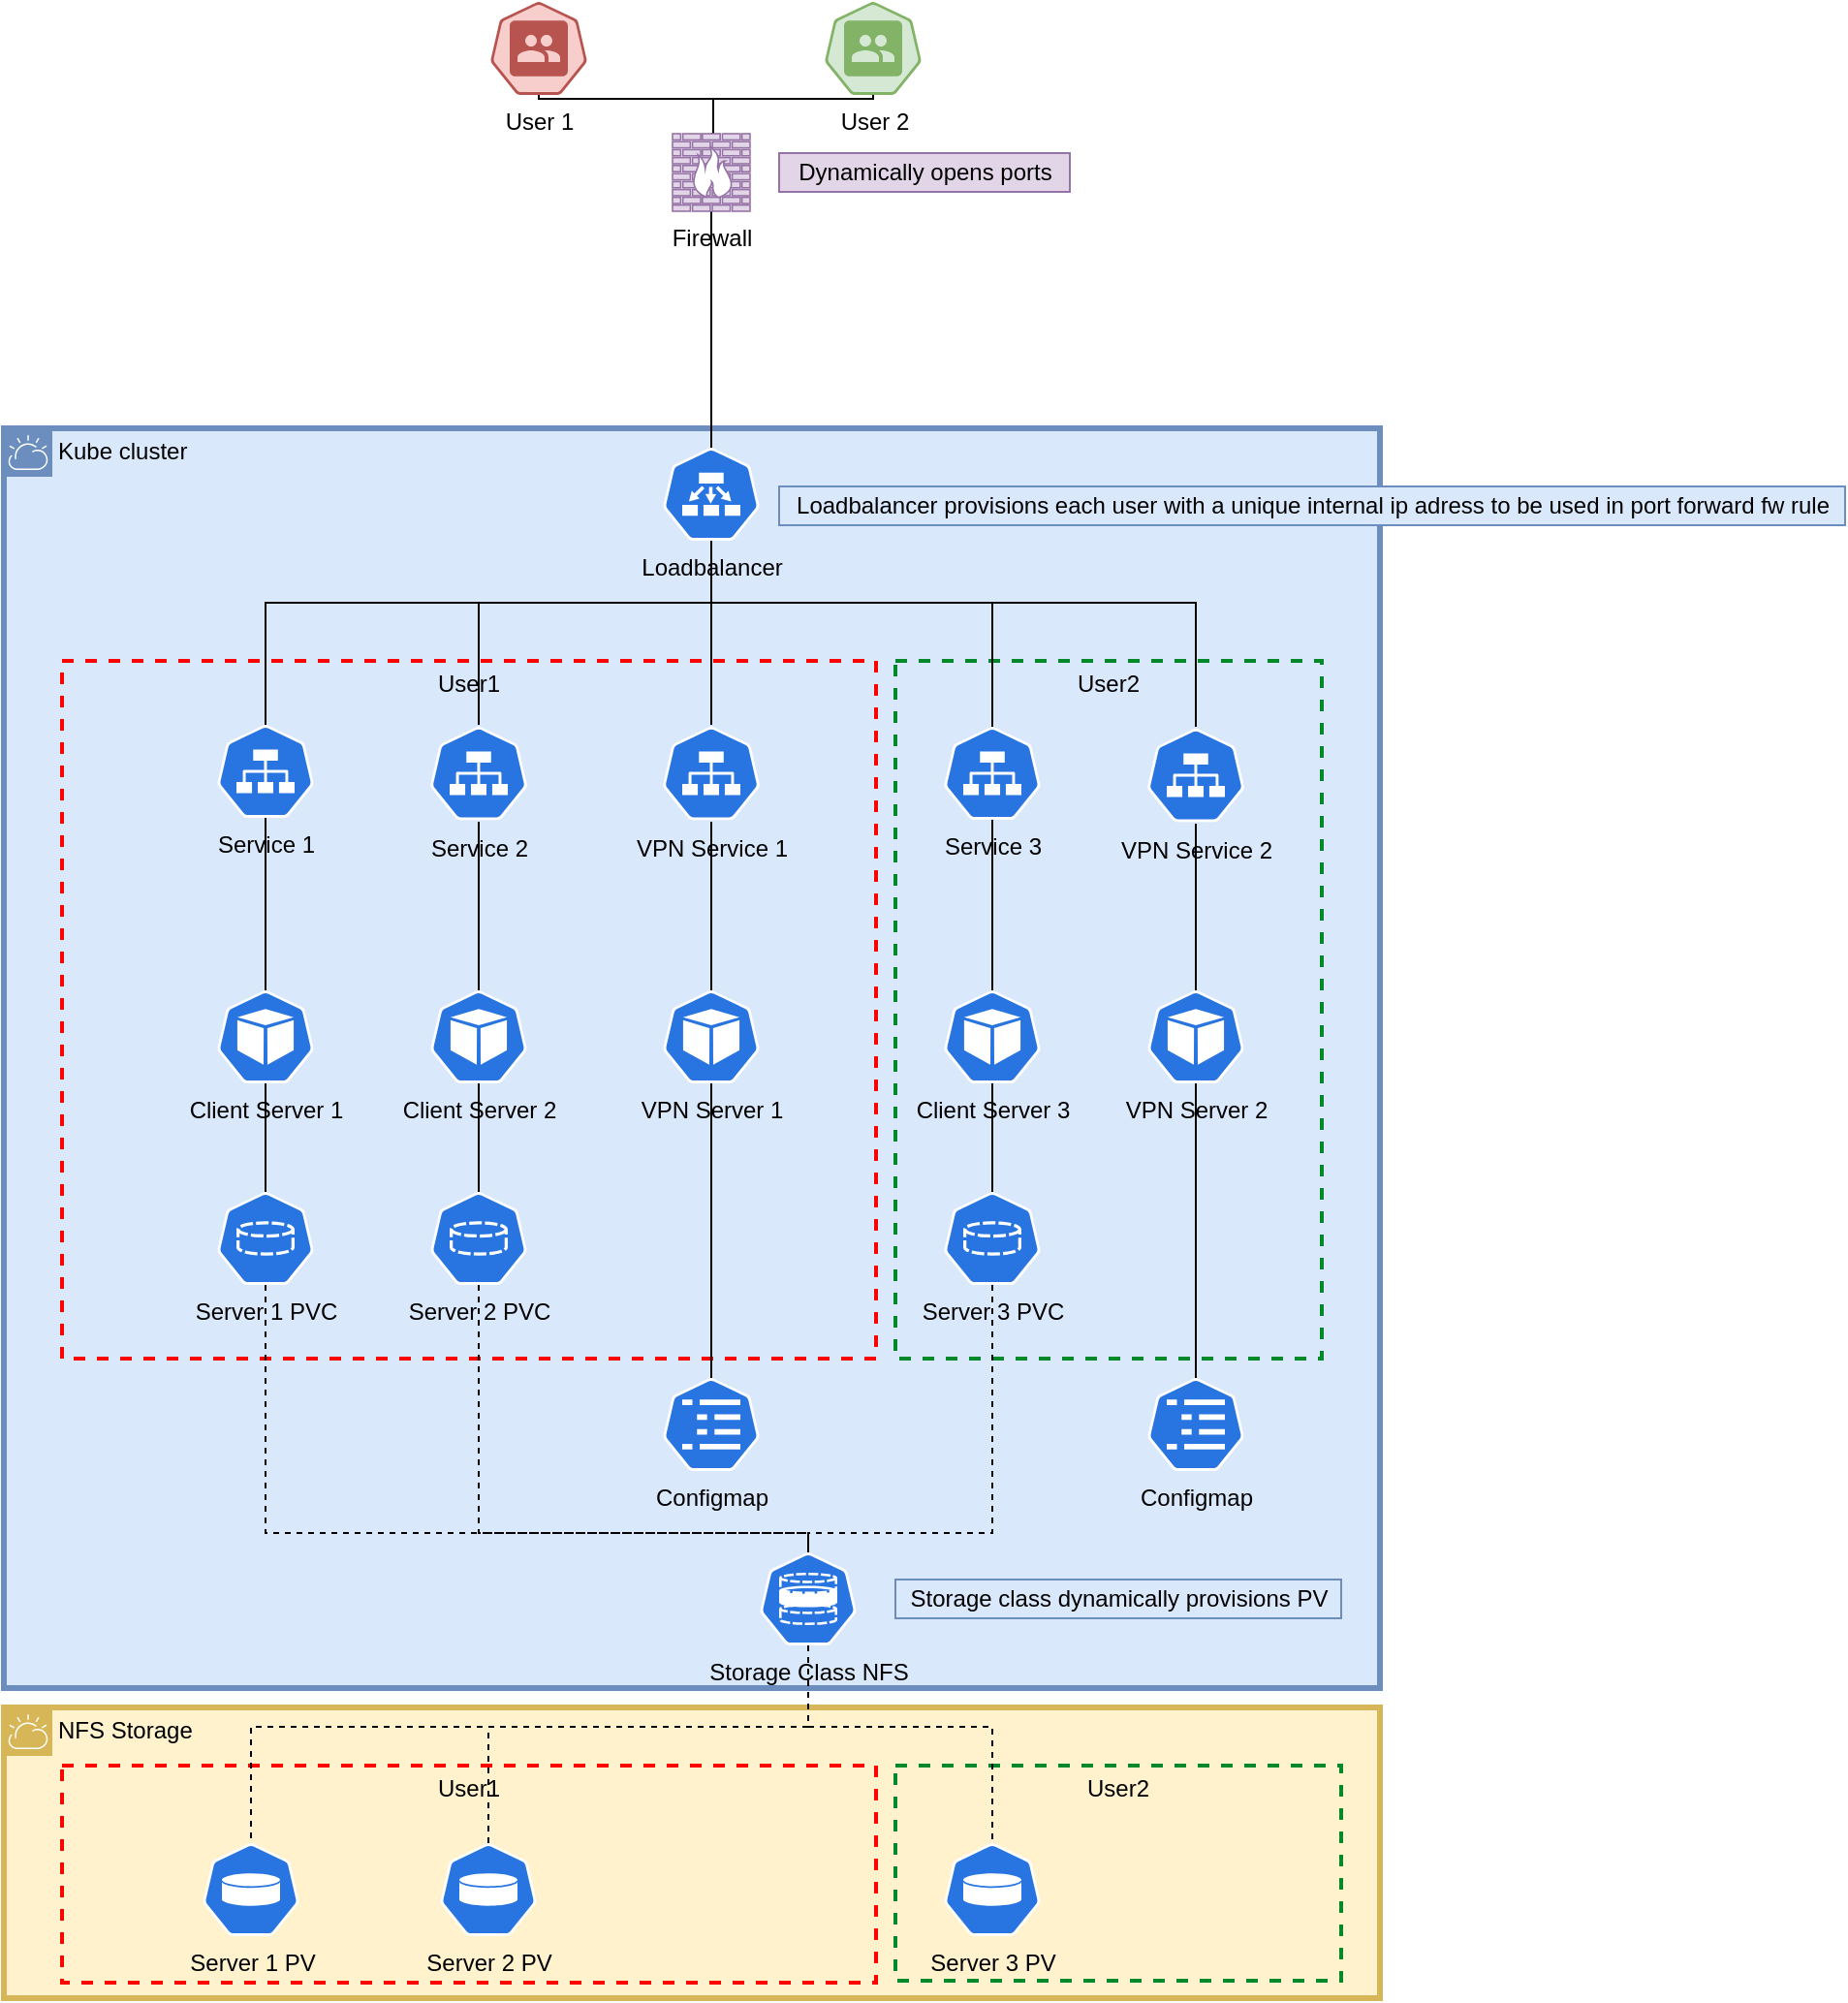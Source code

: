 <mxfile version="16.5.1" type="device"><diagram id="AfG20mstbcmB2gwrtWy_" name="Page-1"><mxGraphModel dx="1038" dy="649" grid="1" gridSize="10" guides="1" tooltips="1" connect="1" arrows="1" fold="1" page="1" pageScale="1" pageWidth="1169" pageHeight="827" math="0" shadow="0"><root><mxCell id="0"/><mxCell id="1" parent="0"/><mxCell id="eJPRfSVnseUbvA8OrLPi-34" value="Kube cluster" style="shape=mxgraph.ibm.box;prType=cloud;fontStyle=0;verticalAlign=top;align=left;spacingLeft=32;spacingTop=4;fillColor=#dae8fc;rounded=0;whiteSpace=wrap;html=1;strokeColor=#6c8ebf;strokeWidth=3;dashed=0;container=0;spacing=-4;collapsible=0;expand=0;recursiveResize=0;" parent="1" vertex="1"><mxGeometry x="90" y="260" width="710" height="650" as="geometry"/></mxCell><mxCell id="eJPRfSVnseUbvA8OrLPi-33" value="NFS Storage" style="shape=mxgraph.ibm.box;prType=cloud;fontStyle=0;verticalAlign=top;align=left;spacingLeft=32;spacingTop=4;fillColor=#fff2cc;rounded=0;whiteSpace=wrap;html=1;strokeColor=#d6b656;strokeWidth=3;dashed=0;container=1;spacing=-4;collapsible=0;expand=0;recursiveResize=0;" parent="1" vertex="1"><mxGeometry x="90" y="920" width="710" height="150" as="geometry"/></mxCell><mxCell id="eJPRfSVnseUbvA8OrLPi-48" value="User1" style="fontStyle=0;verticalAlign=top;align=center;spacingTop=-2;fillColor=none;rounded=0;whiteSpace=wrap;html=1;strokeColor=#FF0000;strokeWidth=2;dashed=1;container=1;collapsible=0;expand=0;recursiveResize=0;" parent="eJPRfSVnseUbvA8OrLPi-33" vertex="1"><mxGeometry x="30" y="30" width="420" height="112" as="geometry"/></mxCell><mxCell id="eJPRfSVnseUbvA8OrLPi-17" value="Server 1 PV" style="sketch=0;html=1;dashed=0;whitespace=wrap;fillColor=#2875E2;strokeColor=#ffffff;points=[[0.005,0.63,0],[0.1,0.2,0],[0.9,0.2,0],[0.5,0,0],[0.995,0.63,0],[0.72,0.99,0],[0.5,1,0],[0.28,0.99,0]];shape=mxgraph.kubernetes.icon;prIcon=vol;labelPosition=center;verticalLabelPosition=bottom;align=center;verticalAlign=top;" parent="eJPRfSVnseUbvA8OrLPi-48" vertex="1"><mxGeometry x="72.5" y="40" width="50" height="48" as="geometry"/></mxCell><mxCell id="eJPRfSVnseUbvA8OrLPi-21" value="Server 2 PV" style="sketch=0;html=1;dashed=0;whitespace=wrap;fillColor=#2875E2;strokeColor=#ffffff;points=[[0.005,0.63,0],[0.1,0.2,0],[0.9,0.2,0],[0.5,0,0],[0.995,0.63,0],[0.72,0.99,0],[0.5,1,0],[0.28,0.99,0]];shape=mxgraph.kubernetes.icon;prIcon=vol;labelPosition=center;verticalLabelPosition=bottom;align=center;verticalAlign=top;" parent="eJPRfSVnseUbvA8OrLPi-48" vertex="1"><mxGeometry x="195" y="40" width="50" height="48" as="geometry"/></mxCell><mxCell id="eJPRfSVnseUbvA8OrLPi-49" value="User2" style="fontStyle=0;verticalAlign=top;align=center;spacingTop=-2;fillColor=none;rounded=0;whiteSpace=wrap;html=1;strokeColor=#00882B;strokeWidth=2;dashed=1;container=1;collapsible=0;expand=0;recursiveResize=0;" parent="eJPRfSVnseUbvA8OrLPi-33" vertex="1"><mxGeometry x="460" y="30" width="230" height="111" as="geometry"/></mxCell><mxCell id="eJPRfSVnseUbvA8OrLPi-22" value="Server 3 PV" style="sketch=0;html=1;dashed=0;whitespace=wrap;fillColor=#2875E2;strokeColor=#ffffff;points=[[0.005,0.63,0],[0.1,0.2,0],[0.9,0.2,0],[0.5,0,0],[0.995,0.63,0],[0.72,0.99,0],[0.5,1,0],[0.28,0.99,0]];shape=mxgraph.kubernetes.icon;prIcon=vol;labelPosition=center;verticalLabelPosition=bottom;align=center;verticalAlign=top;" parent="eJPRfSVnseUbvA8OrLPi-49" vertex="1"><mxGeometry x="25" y="40" width="50" height="48" as="geometry"/></mxCell><mxCell id="eJPRfSVnseUbvA8OrLPi-20" style="edgeStyle=orthogonalEdgeStyle;rounded=0;orthogonalLoop=1;jettySize=auto;html=1;entryX=0.5;entryY=0;entryDx=0;entryDy=0;entryPerimeter=0;dashed=1;endArrow=none;endFill=0;" parent="1" source="eJPRfSVnseUbvA8OrLPi-5" target="eJPRfSVnseUbvA8OrLPi-17" edge="1"><mxGeometry relative="1" as="geometry"><Array as="points"><mxPoint x="505" y="930"/><mxPoint x="218" y="930"/></Array></mxGeometry></mxCell><mxCell id="eJPRfSVnseUbvA8OrLPi-23" style="edgeStyle=orthogonalEdgeStyle;rounded=0;orthogonalLoop=1;jettySize=auto;html=1;entryX=0.5;entryY=0;entryDx=0;entryDy=0;entryPerimeter=0;dashed=1;endArrow=none;endFill=0;" parent="1" source="eJPRfSVnseUbvA8OrLPi-5" target="eJPRfSVnseUbvA8OrLPi-21" edge="1"><mxGeometry relative="1" as="geometry"><Array as="points"><mxPoint x="505" y="930"/><mxPoint x="340" y="930"/></Array></mxGeometry></mxCell><mxCell id="eJPRfSVnseUbvA8OrLPi-63" style="edgeStyle=orthogonalEdgeStyle;rounded=0;orthogonalLoop=1;jettySize=auto;html=1;endArrow=none;endFill=0;" parent="1" source="eJPRfSVnseUbvA8OrLPi-40" target="eJPRfSVnseUbvA8OrLPi-61" edge="1"><mxGeometry relative="1" as="geometry"><Array as="points"><mxPoint x="366" y="90"/><mxPoint x="456" y="90"/></Array></mxGeometry></mxCell><mxCell id="eJPRfSVnseUbvA8OrLPi-40" value="User 1" style="sketch=0;html=1;dashed=0;whitespace=wrap;fillColor=#f8cecc;strokeColor=#b85450;points=[[0.005,0.63,0],[0.1,0.2,0],[0.9,0.2,0],[0.5,0,0],[0.995,0.63,0],[0.72,0.99,0],[0.5,1,0],[0.28,0.99,0]];shape=mxgraph.kubernetes.icon;prIcon=group;labelPosition=center;verticalLabelPosition=bottom;align=center;verticalAlign=top;" parent="1" vertex="1"><mxGeometry x="341" y="40" width="50" height="48" as="geometry"/></mxCell><mxCell id="eJPRfSVnseUbvA8OrLPi-64" style="edgeStyle=orthogonalEdgeStyle;rounded=0;orthogonalLoop=1;jettySize=auto;html=1;entryX=0.5;entryY=0;entryDx=0;entryDy=0;entryPerimeter=0;endArrow=none;endFill=0;" parent="1" source="eJPRfSVnseUbvA8OrLPi-42" target="eJPRfSVnseUbvA8OrLPi-61" edge="1"><mxGeometry relative="1" as="geometry"><Array as="points"><mxPoint x="539" y="90"/><mxPoint x="456" y="90"/></Array></mxGeometry></mxCell><mxCell id="eJPRfSVnseUbvA8OrLPi-42" value="User 2" style="sketch=0;html=1;dashed=0;whitespace=wrap;fillColor=#d5e8d4;strokeColor=#82b366;points=[[0.005,0.63,0],[0.1,0.2,0],[0.9,0.2,0],[0.5,0,0],[0.995,0.63,0],[0.72,0.99,0],[0.5,1,0],[0.28,0.99,0]];shape=mxgraph.kubernetes.icon;prIcon=group;labelPosition=center;verticalLabelPosition=bottom;align=center;verticalAlign=top;" parent="1" vertex="1"><mxGeometry x="513.5" y="40" width="50" height="48" as="geometry"/></mxCell><mxCell id="eJPRfSVnseUbvA8OrLPi-62" style="edgeStyle=orthogonalEdgeStyle;rounded=0;orthogonalLoop=1;jettySize=auto;html=1;entryX=0.5;entryY=0;entryDx=0;entryDy=0;entryPerimeter=0;endArrow=none;endFill=0;" parent="1" source="eJPRfSVnseUbvA8OrLPi-61" target="n23Sw9n02stkql6M915N-26" edge="1"><mxGeometry relative="1" as="geometry"><mxPoint x="456" y="170" as="targetPoint"/></mxGeometry></mxCell><mxCell id="eJPRfSVnseUbvA8OrLPi-61" value="Firewall" style="verticalAlign=top;verticalLabelPosition=bottom;labelPosition=center;align=center;html=1;outlineConnect=0;fillColor=#e1d5e7;strokeColor=#9673a6;gradientDirection=north;strokeWidth=2;shape=mxgraph.networks.firewall;" parent="1" vertex="1"><mxGeometry x="435" y="108" width="40" height="40" as="geometry"/></mxCell><mxCell id="eJPRfSVnseUbvA8OrLPi-65" value="Dynamically opens ports" style="text;html=1;align=center;verticalAlign=middle;resizable=0;points=[];autosize=1;strokeColor=#9673a6;fillColor=#e1d5e7;" parent="1" vertex="1"><mxGeometry x="490" y="118" width="150" height="20" as="geometry"/></mxCell><mxCell id="n23Sw9n02stkql6M915N-10" style="edgeStyle=orthogonalEdgeStyle;rounded=0;orthogonalLoop=1;jettySize=auto;html=1;entryX=0.5;entryY=0;entryDx=0;entryDy=0;entryPerimeter=0;dashed=1;endArrow=none;endFill=0;" parent="1" source="eJPRfSVnseUbvA8OrLPi-5" target="eJPRfSVnseUbvA8OrLPi-22" edge="1"><mxGeometry relative="1" as="geometry"><Array as="points"><mxPoint x="505" y="930"/><mxPoint x="600" y="930"/></Array></mxGeometry></mxCell><mxCell id="eJPRfSVnseUbvA8OrLPi-47" value="User2" style="fontStyle=0;verticalAlign=top;align=center;spacingTop=-2;fillColor=none;rounded=0;whiteSpace=wrap;html=1;strokeColor=#00882B;strokeWidth=2;dashed=1;container=0;collapsible=0;expand=0;recursiveResize=0;" parent="1" vertex="1"><mxGeometry x="550" y="380" width="220" height="360" as="geometry"/></mxCell><mxCell id="eJPRfSVnseUbvA8OrLPi-5" value="Storage Class NFS" style="sketch=0;html=1;dashed=0;whitespace=wrap;fillColor=#2875E2;strokeColor=#ffffff;points=[[0.005,0.63,0],[0.1,0.2,0],[0.9,0.2,0],[0.5,0,0],[0.995,0.63,0],[0.72,0.99,0],[0.5,1,0],[0.28,0.99,0]];shape=mxgraph.kubernetes.icon;prIcon=sc;labelPosition=center;verticalLabelPosition=bottom;align=center;verticalAlign=top;" parent="1" vertex="1"><mxGeometry x="480" y="840" width="50" height="48" as="geometry"/></mxCell><mxCell id="n23Sw9n02stkql6M915N-14" value="Configmap" style="sketch=0;html=1;dashed=0;whitespace=wrap;fillColor=#2875E2;strokeColor=#ffffff;points=[[0.005,0.63,0],[0.1,0.2,0],[0.9,0.2,0],[0.5,0,0],[0.995,0.63,0],[0.72,0.99,0],[0.5,1,0],[0.28,0.99,0]];shape=mxgraph.kubernetes.icon;prIcon=cm;labelPosition=center;verticalLabelPosition=bottom;align=center;verticalAlign=top;" parent="1" vertex="1"><mxGeometry x="430" y="750" width="50" height="48" as="geometry"/></mxCell><mxCell id="eJPRfSVnseUbvA8OrLPi-46" value="User1" style="fontStyle=0;verticalAlign=top;align=center;spacingTop=-2;fillColor=none;rounded=0;whiteSpace=wrap;html=1;strokeColor=#FF0000;strokeWidth=2;dashed=1;container=0;collapsible=0;expand=0;recursiveResize=0;" parent="1" vertex="1"><mxGeometry x="120" y="380" width="420" height="360" as="geometry"/></mxCell><mxCell id="n23Sw9n02stkql6M915N-15" style="edgeStyle=orthogonalEdgeStyle;rounded=0;orthogonalLoop=1;jettySize=auto;html=1;entryX=0.5;entryY=0;entryDx=0;entryDy=0;entryPerimeter=0;endArrow=none;endFill=0;" parent="1" source="n23Sw9n02stkql6M915N-1" target="n23Sw9n02stkql6M915N-14" edge="1"><mxGeometry relative="1" as="geometry"><mxPoint x="455" y="649" as="targetPoint"/></mxGeometry></mxCell><mxCell id="n23Sw9n02stkql6M915N-18" style="edgeStyle=orthogonalEdgeStyle;rounded=0;orthogonalLoop=1;jettySize=auto;html=1;entryX=0.5;entryY=0;entryDx=0;entryDy=0;entryPerimeter=0;endArrow=none;endFill=0;dashed=1;" parent="1" source="eJPRfSVnseUbvA8OrLPi-9" target="eJPRfSVnseUbvA8OrLPi-5" edge="1"><mxGeometry relative="1" as="geometry"><Array as="points"><mxPoint x="335" y="830"/><mxPoint x="505" y="830"/></Array></mxGeometry></mxCell><mxCell id="n23Sw9n02stkql6M915N-19" style="edgeStyle=orthogonalEdgeStyle;rounded=0;orthogonalLoop=1;jettySize=auto;html=1;entryX=0.5;entryY=0;entryDx=0;entryDy=0;entryPerimeter=0;dashed=1;endArrow=none;endFill=0;" parent="1" source="eJPRfSVnseUbvA8OrLPi-8" target="eJPRfSVnseUbvA8OrLPi-5" edge="1"><mxGeometry relative="1" as="geometry"><Array as="points"><mxPoint x="225" y="830"/><mxPoint x="505" y="830"/></Array></mxGeometry></mxCell><mxCell id="n23Sw9n02stkql6M915N-20" style="edgeStyle=orthogonalEdgeStyle;rounded=0;orthogonalLoop=1;jettySize=auto;html=1;entryX=0.5;entryY=0;entryDx=0;entryDy=0;entryPerimeter=0;dashed=1;endArrow=none;endFill=0;" parent="1" source="eJPRfSVnseUbvA8OrLPi-10" target="eJPRfSVnseUbvA8OrLPi-5" edge="1"><mxGeometry relative="1" as="geometry"><Array as="points"><mxPoint x="600" y="830"/><mxPoint x="505" y="830"/></Array></mxGeometry></mxCell><mxCell id="n23Sw9n02stkql6M915N-21" value="Configmap" style="sketch=0;html=1;dashed=0;whitespace=wrap;fillColor=#2875E2;strokeColor=#ffffff;points=[[0.005,0.63,0],[0.1,0.2,0],[0.9,0.2,0],[0.5,0,0],[0.995,0.63,0],[0.72,0.99,0],[0.5,1,0],[0.28,0.99,0]];shape=mxgraph.kubernetes.icon;prIcon=cm;labelPosition=center;verticalLabelPosition=bottom;align=center;verticalAlign=top;" parent="1" vertex="1"><mxGeometry x="680" y="750" width="50" height="48" as="geometry"/></mxCell><mxCell id="eJPRfSVnseUbvA8OrLPi-39" value="Storage class dynamically provisions PV" style="text;html=1;align=center;verticalAlign=middle;resizable=0;points=[];autosize=1;strokeColor=#6c8ebf;fillColor=#dae8fc;" parent="1" vertex="1"><mxGeometry x="550" y="854" width="230" height="20" as="geometry"/></mxCell><mxCell id="n23Sw9n02stkql6M915N-22" style="edgeStyle=orthogonalEdgeStyle;rounded=0;orthogonalLoop=1;jettySize=auto;html=1;entryX=0.5;entryY=0;entryDx=0;entryDy=0;entryPerimeter=0;endArrow=none;endFill=0;" parent="1" source="n23Sw9n02stkql6M915N-2" target="n23Sw9n02stkql6M915N-21" edge="1"><mxGeometry relative="1" as="geometry"/></mxCell><mxCell id="eJPRfSVnseUbvA8OrLPi-25" value="Service 1" style="sketch=0;html=1;dashed=0;whitespace=wrap;fillColor=#2875E2;strokeColor=#ffffff;points=[[0.005,0.63,0],[0.1,0.2,0],[0.9,0.2,0],[0.5,0,0],[0.995,0.63,0],[0.72,0.99,0],[0.5,1,0],[0.28,0.99,0]];shape=mxgraph.kubernetes.icon;prIcon=svc;labelPosition=center;verticalLabelPosition=bottom;align=center;verticalAlign=top;" parent="1" vertex="1"><mxGeometry x="200" y="413" width="50" height="48" as="geometry"/></mxCell><mxCell id="eJPRfSVnseUbvA8OrLPi-26" value="Service 2" style="sketch=0;html=1;dashed=0;whitespace=wrap;fillColor=#2875E2;strokeColor=#ffffff;points=[[0.005,0.63,0],[0.1,0.2,0],[0.9,0.2,0],[0.5,0,0],[0.995,0.63,0],[0.72,0.99,0],[0.5,1,0],[0.28,0.99,0]];shape=mxgraph.kubernetes.icon;prIcon=svc;labelPosition=center;verticalLabelPosition=bottom;align=center;verticalAlign=top;" parent="1" vertex="1"><mxGeometry x="310" y="413" width="50" height="50" as="geometry"/></mxCell><mxCell id="n23Sw9n02stkql6M915N-17" style="edgeStyle=orthogonalEdgeStyle;rounded=0;orthogonalLoop=1;jettySize=auto;html=1;entryX=0.5;entryY=1;entryDx=0;entryDy=0;entryPerimeter=0;endArrow=none;endFill=0;" parent="1" source="n23Sw9n02stkql6M915N-1" target="n23Sw9n02stkql6M915N-16" edge="1"><mxGeometry relative="1" as="geometry"/></mxCell><mxCell id="n23Sw9n02stkql6M915N-1" value="VPN Server 1" style="sketch=0;html=1;dashed=0;whitespace=wrap;fillColor=#2875E2;strokeColor=#ffffff;points=[[0.005,0.63,0],[0.1,0.2,0],[0.9,0.2,0],[0.5,0,0],[0.995,0.63,0],[0.72,0.99,0],[0.5,1,0],[0.28,0.99,0]];shape=mxgraph.kubernetes.icon;prIcon=pod;verticalAlign=top;labelPosition=center;verticalLabelPosition=bottom;align=center;" parent="1" vertex="1"><mxGeometry x="430" y="550" width="50" height="48" as="geometry"/></mxCell><mxCell id="n23Sw9n02stkql6M915N-11" style="edgeStyle=orthogonalEdgeStyle;rounded=0;orthogonalLoop=1;jettySize=auto;html=1;entryX=0.5;entryY=1;entryDx=0;entryDy=0;entryPerimeter=0;endArrow=none;endFill=0;" parent="1" source="eJPRfSVnseUbvA8OrLPi-4" target="eJPRfSVnseUbvA8OrLPi-25" edge="1"><mxGeometry relative="1" as="geometry"/></mxCell><mxCell id="eJPRfSVnseUbvA8OrLPi-4" value="Client Server 1" style="sketch=0;html=1;dashed=0;whitespace=wrap;fillColor=#2875E2;strokeColor=#ffffff;points=[[0.005,0.63,0],[0.1,0.2,0],[0.9,0.2,0],[0.5,0,0],[0.995,0.63,0],[0.72,0.99,0],[0.5,1,0],[0.28,0.99,0]];shape=mxgraph.kubernetes.icon;prIcon=pod;verticalAlign=top;labelPosition=center;verticalLabelPosition=bottom;align=center;" parent="1" vertex="1"><mxGeometry x="200" y="550" width="50" height="48" as="geometry"/></mxCell><mxCell id="eJPRfSVnseUbvA8OrLPi-8" value="Server 1 PVC" style="sketch=0;html=1;dashed=0;whitespace=wrap;fillColor=#2875E2;strokeColor=#ffffff;points=[[0.005,0.63,0],[0.1,0.2,0],[0.9,0.2,0],[0.5,0,0],[0.995,0.63,0],[0.72,0.99,0],[0.5,1,0],[0.28,0.99,0]];shape=mxgraph.kubernetes.icon;prIcon=pvc;labelPosition=center;verticalLabelPosition=bottom;align=center;verticalAlign=top;" parent="1" vertex="1"><mxGeometry x="200" y="654" width="50" height="48" as="geometry"/></mxCell><mxCell id="eJPRfSVnseUbvA8OrLPi-11" style="edgeStyle=orthogonalEdgeStyle;rounded=0;orthogonalLoop=1;jettySize=auto;html=1;entryX=0.5;entryY=0;entryDx=0;entryDy=0;entryPerimeter=0;endArrow=none;endFill=0;" parent="1" source="eJPRfSVnseUbvA8OrLPi-4" target="eJPRfSVnseUbvA8OrLPi-8" edge="1"><mxGeometry relative="1" as="geometry"/></mxCell><mxCell id="eJPRfSVnseUbvA8OrLPi-9" value="Server 2 PVC" style="sketch=0;html=1;dashed=0;whitespace=wrap;fillColor=#2875E2;strokeColor=#ffffff;points=[[0.005,0.63,0],[0.1,0.2,0],[0.9,0.2,0],[0.5,0,0],[0.995,0.63,0],[0.72,0.99,0],[0.5,1,0],[0.28,0.99,0]];shape=mxgraph.kubernetes.icon;prIcon=pvc;labelPosition=center;verticalLabelPosition=bottom;align=center;verticalAlign=top;" parent="1" vertex="1"><mxGeometry x="310" y="654" width="50" height="48" as="geometry"/></mxCell><mxCell id="n23Sw9n02stkql6M915N-13" style="edgeStyle=orthogonalEdgeStyle;rounded=0;orthogonalLoop=1;jettySize=auto;html=1;entryX=0.5;entryY=1;entryDx=0;entryDy=0;entryPerimeter=0;endArrow=none;endFill=0;" parent="1" source="eJPRfSVnseUbvA8OrLPi-6" target="eJPRfSVnseUbvA8OrLPi-26" edge="1"><mxGeometry relative="1" as="geometry"/></mxCell><mxCell id="eJPRfSVnseUbvA8OrLPi-6" value="Client Server 2" style="sketch=0;html=1;dashed=0;whitespace=wrap;fillColor=#2875E2;strokeColor=#ffffff;points=[[0.005,0.63,0],[0.1,0.2,0],[0.9,0.2,0],[0.5,0,0],[0.995,0.63,0],[0.72,0.99,0],[0.5,1,0],[0.28,0.99,0]];shape=mxgraph.kubernetes.icon;prIcon=pod;verticalAlign=top;labelPosition=center;verticalLabelPosition=bottom;align=center;" parent="1" vertex="1"><mxGeometry x="310" y="550" width="50" height="48" as="geometry"/></mxCell><mxCell id="eJPRfSVnseUbvA8OrLPi-12" style="edgeStyle=orthogonalEdgeStyle;rounded=0;orthogonalLoop=1;jettySize=auto;html=1;entryX=0.5;entryY=0;entryDx=0;entryDy=0;entryPerimeter=0;endArrow=none;endFill=0;" parent="1" source="eJPRfSVnseUbvA8OrLPi-6" target="eJPRfSVnseUbvA8OrLPi-9" edge="1"><mxGeometry relative="1" as="geometry"/></mxCell><mxCell id="n23Sw9n02stkql6M915N-16" value="VPN Service 1" style="sketch=0;html=1;dashed=0;whitespace=wrap;fillColor=#2875E2;strokeColor=#ffffff;points=[[0.005,0.63,0],[0.1,0.2,0],[0.9,0.2,0],[0.5,0,0],[0.995,0.63,0],[0.72,0.99,0],[0.5,1,0],[0.28,0.99,0]];shape=mxgraph.kubernetes.icon;prIcon=svc;labelPosition=center;verticalLabelPosition=bottom;align=center;verticalAlign=top;" parent="1" vertex="1"><mxGeometry x="430" y="413" width="50" height="50" as="geometry"/></mxCell><mxCell id="eJPRfSVnseUbvA8OrLPi-27" value="Service 3" style="sketch=0;html=1;dashed=0;whitespace=wrap;fillColor=#2875E2;strokeColor=#ffffff;points=[[0.005,0.63,0],[0.1,0.2,0],[0.9,0.2,0],[0.5,0,0],[0.995,0.63,0],[0.72,0.99,0],[0.5,1,0],[0.28,0.99,0]];shape=mxgraph.kubernetes.icon;prIcon=svc;labelPosition=center;verticalLabelPosition=bottom;align=center;verticalAlign=top;" parent="1" vertex="1"><mxGeometry x="575" y="414" width="50" height="48" as="geometry"/></mxCell><mxCell id="n23Sw9n02stkql6M915N-25" style="edgeStyle=orthogonalEdgeStyle;rounded=0;orthogonalLoop=1;jettySize=auto;html=1;entryX=0.5;entryY=1;entryDx=0;entryDy=0;entryPerimeter=0;endArrow=none;endFill=0;" parent="1" source="n23Sw9n02stkql6M915N-2" target="n23Sw9n02stkql6M915N-23" edge="1"><mxGeometry relative="1" as="geometry"/></mxCell><mxCell id="n23Sw9n02stkql6M915N-2" value="VPN Server 2" style="sketch=0;html=1;dashed=0;whitespace=wrap;fillColor=#2875E2;strokeColor=#ffffff;points=[[0.005,0.63,0],[0.1,0.2,0],[0.9,0.2,0],[0.5,0,0],[0.995,0.63,0],[0.72,0.99,0],[0.5,1,0],[0.28,0.99,0]];shape=mxgraph.kubernetes.icon;prIcon=pod;verticalAlign=top;labelPosition=center;verticalLabelPosition=bottom;align=center;" parent="1" vertex="1"><mxGeometry x="680" y="550" width="50" height="48" as="geometry"/></mxCell><mxCell id="n23Sw9n02stkql6M915N-24" style="edgeStyle=orthogonalEdgeStyle;rounded=0;orthogonalLoop=1;jettySize=auto;html=1;entryX=0.5;entryY=1;entryDx=0;entryDy=0;entryPerimeter=0;endArrow=none;endFill=0;" parent="1" source="eJPRfSVnseUbvA8OrLPi-7" target="eJPRfSVnseUbvA8OrLPi-27" edge="1"><mxGeometry relative="1" as="geometry"/></mxCell><mxCell id="eJPRfSVnseUbvA8OrLPi-7" value="Client Server 3" style="sketch=0;html=1;dashed=0;whitespace=wrap;fillColor=#2875E2;strokeColor=#ffffff;points=[[0.005,0.63,0],[0.1,0.2,0],[0.9,0.2,0],[0.5,0,0],[0.995,0.63,0],[0.72,0.99,0],[0.5,1,0],[0.28,0.99,0]];shape=mxgraph.kubernetes.icon;prIcon=pod;verticalAlign=top;labelPosition=center;verticalLabelPosition=bottom;align=center;" parent="1" vertex="1"><mxGeometry x="575" y="550" width="50" height="48" as="geometry"/></mxCell><mxCell id="eJPRfSVnseUbvA8OrLPi-10" value="Server 3 PVC" style="sketch=0;html=1;dashed=0;whitespace=wrap;fillColor=#2875E2;strokeColor=#ffffff;points=[[0.005,0.63,0],[0.1,0.2,0],[0.9,0.2,0],[0.5,0,0],[0.995,0.63,0],[0.72,0.99,0],[0.5,1,0],[0.28,0.99,0]];shape=mxgraph.kubernetes.icon;prIcon=pvc;labelPosition=center;verticalLabelPosition=bottom;align=center;verticalAlign=top;" parent="1" vertex="1"><mxGeometry x="575" y="654" width="50" height="48" as="geometry"/></mxCell><mxCell id="eJPRfSVnseUbvA8OrLPi-13" style="edgeStyle=orthogonalEdgeStyle;rounded=0;orthogonalLoop=1;jettySize=auto;html=1;entryX=0.5;entryY=0;entryDx=0;entryDy=0;entryPerimeter=0;endArrow=none;endFill=0;" parent="1" source="eJPRfSVnseUbvA8OrLPi-7" target="eJPRfSVnseUbvA8OrLPi-10" edge="1"><mxGeometry relative="1" as="geometry"/></mxCell><mxCell id="n23Sw9n02stkql6M915N-23" value="VPN Service 2" style="sketch=0;html=1;dashed=0;whitespace=wrap;fillColor=#2875E2;strokeColor=#ffffff;points=[[0.005,0.63,0],[0.1,0.2,0],[0.9,0.2,0],[0.5,0,0],[0.995,0.63,0],[0.72,0.99,0],[0.5,1,0],[0.28,0.99,0]];shape=mxgraph.kubernetes.icon;prIcon=svc;labelPosition=center;verticalLabelPosition=bottom;align=center;verticalAlign=top;" parent="1" vertex="1"><mxGeometry x="680" y="414" width="50" height="50" as="geometry"/></mxCell><mxCell id="n23Sw9n02stkql6M915N-27" style="edgeStyle=orthogonalEdgeStyle;rounded=0;orthogonalLoop=1;jettySize=auto;html=1;entryX=0.5;entryY=0;entryDx=0;entryDy=0;entryPerimeter=0;endArrow=none;endFill=0;" parent="1" source="n23Sw9n02stkql6M915N-26" target="eJPRfSVnseUbvA8OrLPi-26" edge="1"><mxGeometry relative="1" as="geometry"><Array as="points"><mxPoint x="455" y="350"/><mxPoint x="335" y="350"/></Array></mxGeometry></mxCell><mxCell id="n23Sw9n02stkql6M915N-28" style="edgeStyle=orthogonalEdgeStyle;rounded=0;orthogonalLoop=1;jettySize=auto;html=1;entryX=0.5;entryY=0;entryDx=0;entryDy=0;entryPerimeter=0;endArrow=none;endFill=0;" parent="1" source="n23Sw9n02stkql6M915N-26" target="n23Sw9n02stkql6M915N-16" edge="1"><mxGeometry relative="1" as="geometry"/></mxCell><mxCell id="n23Sw9n02stkql6M915N-29" style="edgeStyle=orthogonalEdgeStyle;rounded=0;orthogonalLoop=1;jettySize=auto;html=1;entryX=0.5;entryY=0;entryDx=0;entryDy=0;entryPerimeter=0;endArrow=none;endFill=0;" parent="1" source="n23Sw9n02stkql6M915N-26" target="eJPRfSVnseUbvA8OrLPi-27" edge="1"><mxGeometry relative="1" as="geometry"><Array as="points"><mxPoint x="455" y="350"/><mxPoint x="600" y="350"/></Array></mxGeometry></mxCell><mxCell id="n23Sw9n02stkql6M915N-30" style="edgeStyle=orthogonalEdgeStyle;rounded=0;orthogonalLoop=1;jettySize=auto;html=1;entryX=0.5;entryY=0;entryDx=0;entryDy=0;entryPerimeter=0;endArrow=none;endFill=0;" parent="1" source="n23Sw9n02stkql6M915N-26" target="n23Sw9n02stkql6M915N-23" edge="1"><mxGeometry relative="1" as="geometry"><Array as="points"><mxPoint x="455" y="350"/><mxPoint x="705" y="350"/></Array></mxGeometry></mxCell><mxCell id="n23Sw9n02stkql6M915N-31" style="edgeStyle=orthogonalEdgeStyle;rounded=0;orthogonalLoop=1;jettySize=auto;html=1;entryX=0.5;entryY=0;entryDx=0;entryDy=0;entryPerimeter=0;endArrow=none;endFill=0;" parent="1" source="n23Sw9n02stkql6M915N-26" target="eJPRfSVnseUbvA8OrLPi-25" edge="1"><mxGeometry relative="1" as="geometry"><Array as="points"><mxPoint x="455" y="350"/><mxPoint x="225" y="350"/></Array></mxGeometry></mxCell><mxCell id="n23Sw9n02stkql6M915N-26" value="Loadbalancer" style="sketch=0;html=1;dashed=0;whitespace=wrap;fillColor=#2875E2;strokeColor=#ffffff;points=[[0.005,0.63,0],[0.1,0.2,0],[0.9,0.2,0],[0.5,0,0],[0.995,0.63,0],[0.72,0.99,0],[0.5,1,0],[0.28,0.99,0]];shape=mxgraph.kubernetes.icon;prIcon=ep;labelPosition=center;verticalLabelPosition=bottom;align=center;verticalAlign=top;" parent="1" vertex="1"><mxGeometry x="430" y="270" width="50" height="48" as="geometry"/></mxCell><mxCell id="n23Sw9n02stkql6M915N-32" value="Loadbalancer provisions each user with a unique internal ip adress to be used in port forward fw rule" style="text;html=1;align=center;verticalAlign=middle;resizable=0;points=[];autosize=1;strokeColor=#6c8ebf;fillColor=#dae8fc;" parent="1" vertex="1"><mxGeometry x="490" y="290" width="550" height="20" as="geometry"/></mxCell></root></mxGraphModel></diagram></mxfile>